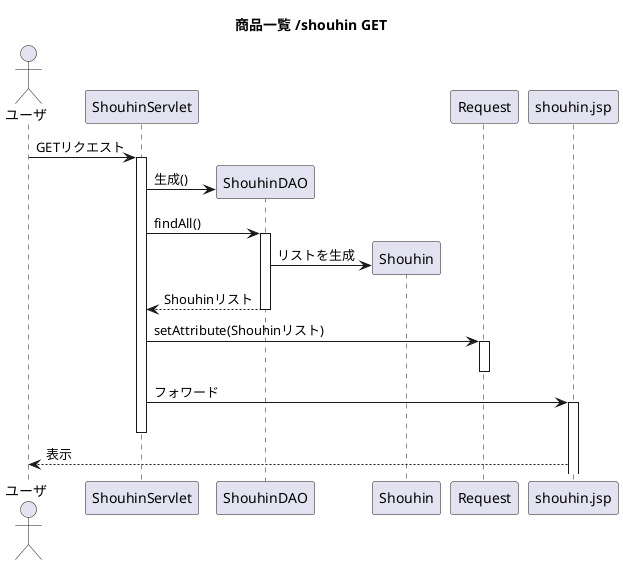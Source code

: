 @startuml
title 商品一覧 /shouhin GET
actor ユーザ
ユーザ -> ShouhinServlet++:GETリクエスト
ShouhinServlet -> ShouhinDAO**:生成()
ShouhinServlet -> ShouhinDAO++:findAll()
ShouhinDAO -> Shouhin**:リストを生成
ShouhinDAO --> ShouhinServlet--:Shouhinリスト
ShouhinServlet -> Request++:setAttribute(Shouhinリスト)
Request--
ShouhinServlet -> shouhin.jsp++:フォワード
ShouhinServlet--
shouhin.jsp --> ユーザ:表示
@enduml